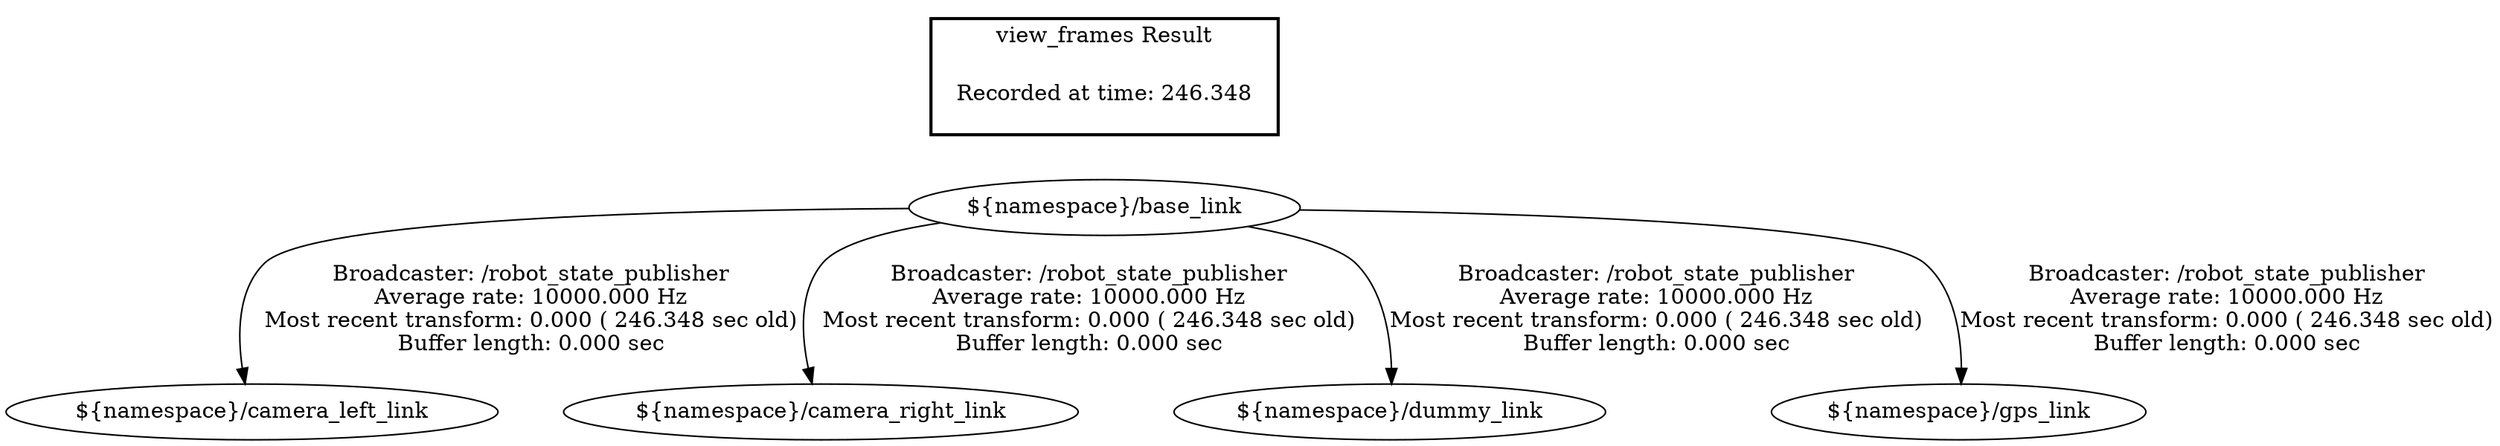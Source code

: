 digraph G {
"${namespace}/base_link" -> "${namespace}/camera_left_link"[label="Broadcaster: /robot_state_publisher\nAverage rate: 10000.000 Hz\nMost recent transform: 0.000 ( 246.348 sec old)\nBuffer length: 0.000 sec\n"];
"${namespace}/base_link" -> "${namespace}/camera_right_link"[label="Broadcaster: /robot_state_publisher\nAverage rate: 10000.000 Hz\nMost recent transform: 0.000 ( 246.348 sec old)\nBuffer length: 0.000 sec\n"];
"${namespace}/base_link" -> "${namespace}/dummy_link"[label="Broadcaster: /robot_state_publisher\nAverage rate: 10000.000 Hz\nMost recent transform: 0.000 ( 246.348 sec old)\nBuffer length: 0.000 sec\n"];
"${namespace}/base_link" -> "${namespace}/gps_link"[label="Broadcaster: /robot_state_publisher\nAverage rate: 10000.000 Hz\nMost recent transform: 0.000 ( 246.348 sec old)\nBuffer length: 0.000 sec\n"];
edge [style=invis];
 subgraph cluster_legend { style=bold; color=black; label ="view_frames Result";
"Recorded at time: 246.348"[ shape=plaintext ] ;
 }->"${namespace}/base_link";
}